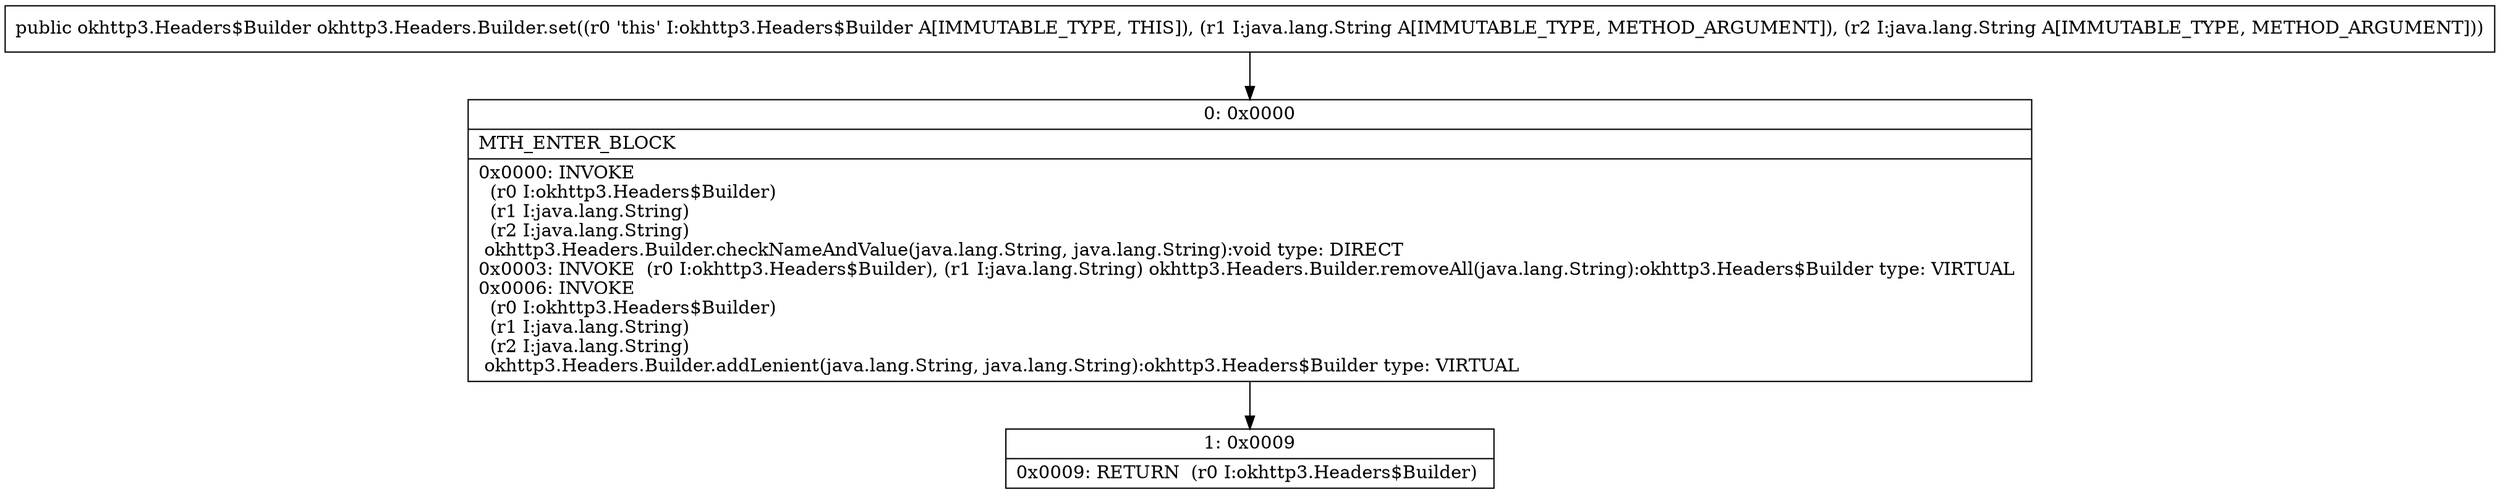 digraph "CFG forokhttp3.Headers.Builder.set(Ljava\/lang\/String;Ljava\/lang\/String;)Lokhttp3\/Headers$Builder;" {
Node_0 [shape=record,label="{0\:\ 0x0000|MTH_ENTER_BLOCK\l|0x0000: INVOKE  \l  (r0 I:okhttp3.Headers$Builder)\l  (r1 I:java.lang.String)\l  (r2 I:java.lang.String)\l okhttp3.Headers.Builder.checkNameAndValue(java.lang.String, java.lang.String):void type: DIRECT \l0x0003: INVOKE  (r0 I:okhttp3.Headers$Builder), (r1 I:java.lang.String) okhttp3.Headers.Builder.removeAll(java.lang.String):okhttp3.Headers$Builder type: VIRTUAL \l0x0006: INVOKE  \l  (r0 I:okhttp3.Headers$Builder)\l  (r1 I:java.lang.String)\l  (r2 I:java.lang.String)\l okhttp3.Headers.Builder.addLenient(java.lang.String, java.lang.String):okhttp3.Headers$Builder type: VIRTUAL \l}"];
Node_1 [shape=record,label="{1\:\ 0x0009|0x0009: RETURN  (r0 I:okhttp3.Headers$Builder) \l}"];
MethodNode[shape=record,label="{public okhttp3.Headers$Builder okhttp3.Headers.Builder.set((r0 'this' I:okhttp3.Headers$Builder A[IMMUTABLE_TYPE, THIS]), (r1 I:java.lang.String A[IMMUTABLE_TYPE, METHOD_ARGUMENT]), (r2 I:java.lang.String A[IMMUTABLE_TYPE, METHOD_ARGUMENT])) }"];
MethodNode -> Node_0;
Node_0 -> Node_1;
}

